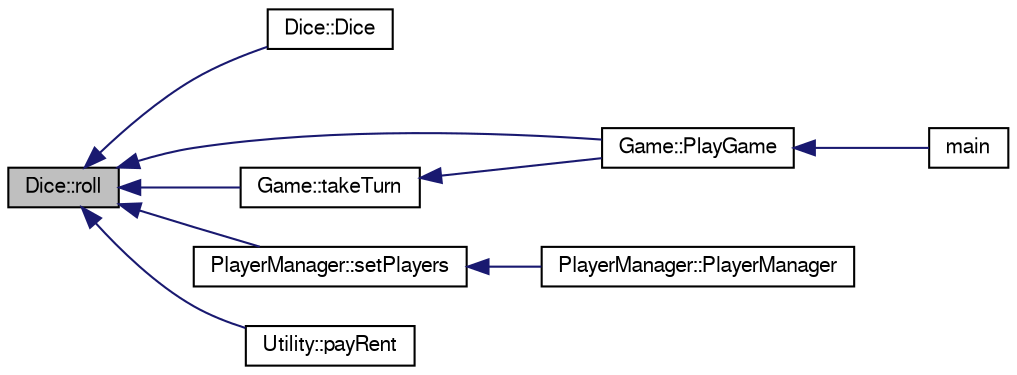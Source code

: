 digraph G
{
  edge [fontname="FreeSans",fontsize="10",labelfontname="FreeSans",labelfontsize="10"];
  node [fontname="FreeSans",fontsize="10",shape=record];
  rankdir="LR";
  Node1 [label="Dice::roll",height=0.2,width=0.4,color="black", fillcolor="grey75", style="filled" fontcolor="black"];
  Node1 -> Node2 [dir="back",color="midnightblue",fontsize="10",style="solid",fontname="FreeSans"];
  Node2 [label="Dice::Dice",height=0.2,width=0.4,color="black", fillcolor="white", style="filled",URL="$class_dice.html#a6b9eadd945ad8fd3840379c8824e5d48"];
  Node1 -> Node3 [dir="back",color="midnightblue",fontsize="10",style="solid",fontname="FreeSans"];
  Node3 [label="Game::PlayGame",height=0.2,width=0.4,color="black", fillcolor="white", style="filled",URL="$class_game.html#ae181458a5592597876fe2e53603c97b3",tooltip="method that plays the game"];
  Node3 -> Node4 [dir="back",color="midnightblue",fontsize="10",style="solid",fontname="FreeSans"];
  Node4 [label="main",height=0.2,width=0.4,color="black", fillcolor="white", style="filled",URL="$main_8cpp.html#a2c3f6775325c30275d11c6abee2db6a0"];
  Node1 -> Node5 [dir="back",color="midnightblue",fontsize="10",style="solid",fontname="FreeSans"];
  Node5 [label="Game::takeTurn",height=0.2,width=0.4,color="black", fillcolor="white", style="filled",URL="$class_game.html#a909eba8338d9aed7c03b5016a4345cd9",tooltip="method that takes a turn"];
  Node5 -> Node3 [dir="back",color="midnightblue",fontsize="10",style="solid",fontname="FreeSans"];
  Node1 -> Node6 [dir="back",color="midnightblue",fontsize="10",style="solid",fontname="FreeSans"];
  Node6 [label="PlayerManager::setPlayers",height=0.2,width=0.4,color="black", fillcolor="white", style="filled",URL="$class_player_manager.html#a92acfb83326381cd818642df39245fe8",tooltip="set the number of Players and there game"];
  Node6 -> Node7 [dir="back",color="midnightblue",fontsize="10",style="solid",fontname="FreeSans"];
  Node7 [label="PlayerManager::PlayerManager",height=0.2,width=0.4,color="black", fillcolor="white", style="filled",URL="$class_player_manager.html#ae093e4e4e7eecdf5b46de72f5827d71d",tooltip="default constructor"];
  Node1 -> Node8 [dir="back",color="midnightblue",fontsize="10",style="solid",fontname="FreeSans"];
  Node8 [label="Utility::payRent",height=0.2,width=0.4,color="black", fillcolor="white", style="filled",URL="$class_utility.html#a911206cba31884b0b0014a4b8450ae01",tooltip="method that does the action =p"];
}
